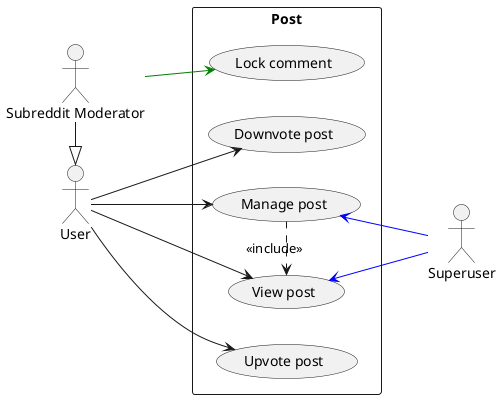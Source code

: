 @startuml
skinparam packageStyle rectangle
left to right direction
actor "User" as user
actor "Subreddit Moderator" as mod
actor "Superuser" as su
mod -|> user

rectangle Post as post {
  usecase "Manage post" as post_manage
  usecase "View post" as post_read

  usecase "Upvote post" as post_up
  usecase "Downvote post" as post_down
  usecase "Lock comment" as post_lock
}

user --> post_manage
user --> post_read

user --> post_up
user --> post_down

mod -[#green]-> post_lock

post_read   <-[#blue]- su
post_manage <-[#blue]- su

post_manage .> post_read : <<include>>

@enduml
